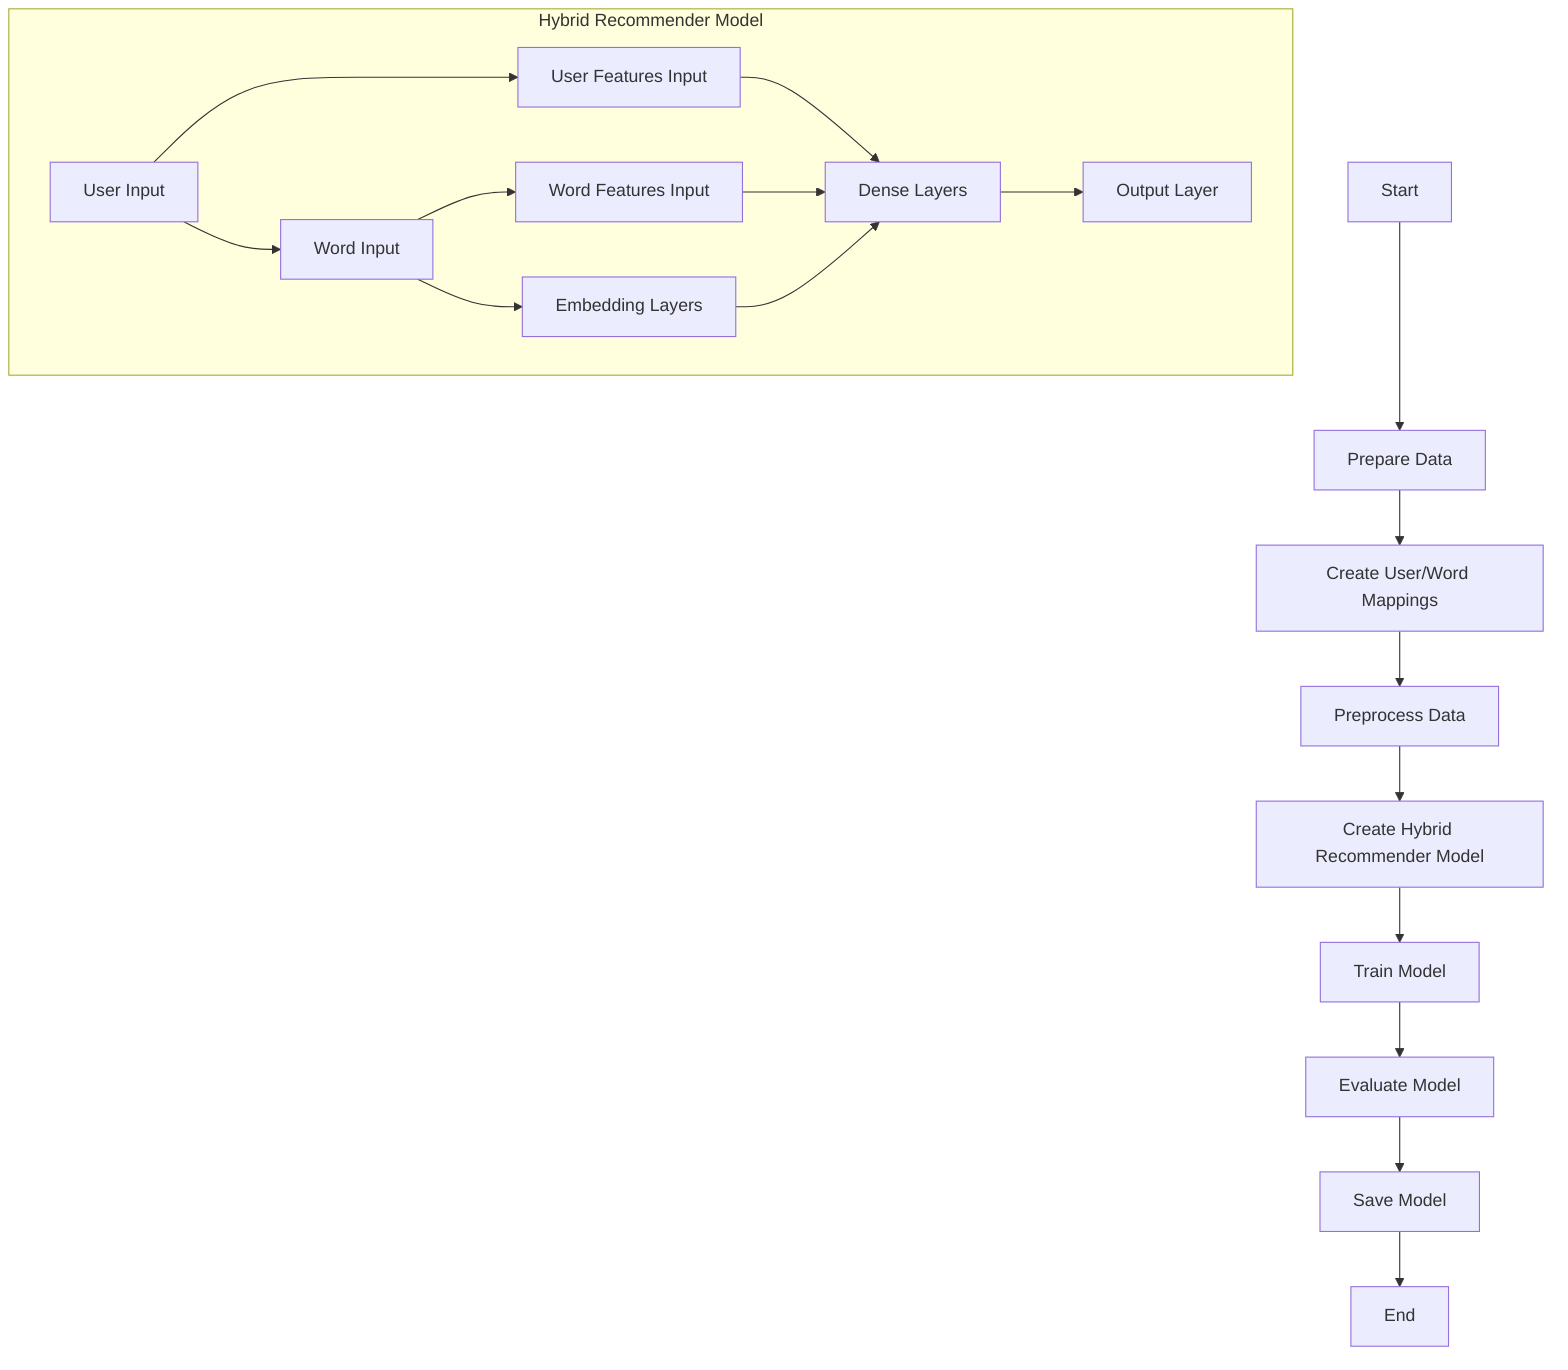 graph TD
    A[Start] --> B[Prepare Data]
    B --> C[Create User/Word Mappings]
    C --> D[Preprocess Data]
    D --> E[Create Hybrid Recommender Model]
    E --> F[Train Model]
    F --> G[Evaluate Model]
    G --> H[Save Model]
    H --> I[End]

    subgraph Hybrid Recommender Model
        E1[User Input] --> E2[Word Input]
        E1 --> E3[User Features Input]
        E2 --> E4[Word Features Input]
        E2 --> E5[Embedding Layers]
        E3 --> E6[Dense Layers]
        E4 --> E6
        E5 --> E6
        E6 --> E7[Output Layer]
    end